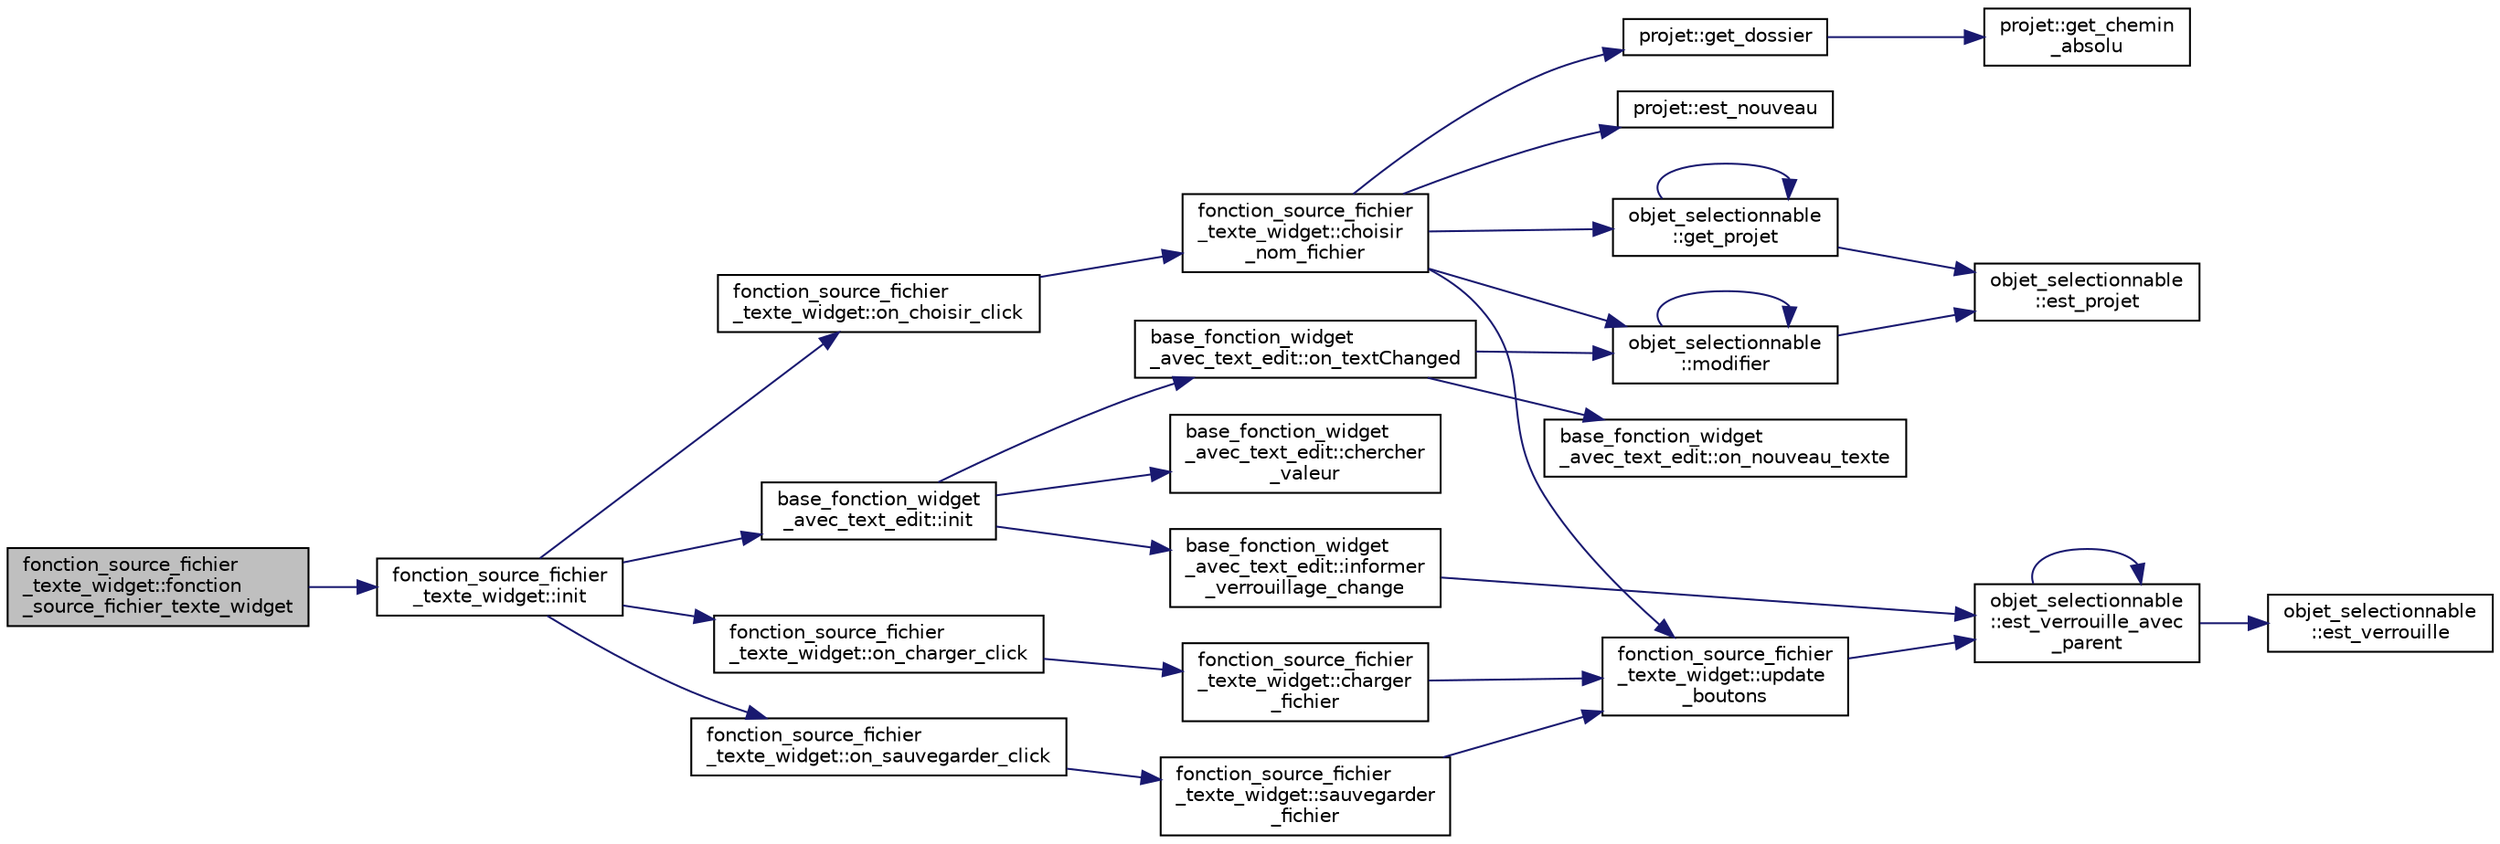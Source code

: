 digraph "fonction_source_fichier_texte_widget::fonction_source_fichier_texte_widget"
{
  edge [fontname="Helvetica",fontsize="10",labelfontname="Helvetica",labelfontsize="10"];
  node [fontname="Helvetica",fontsize="10",shape=record];
  rankdir="LR";
  Node0 [label="fonction_source_fichier\l_texte_widget::fonction\l_source_fichier_texte_widget",height=0.2,width=0.4,color="black", fillcolor="grey75", style="filled", fontcolor="black"];
  Node0 -> Node1 [color="midnightblue",fontsize="10",style="solid",fontname="Helvetica"];
  Node1 [label="fonction_source_fichier\l_texte_widget::init",height=0.2,width=0.4,color="black", fillcolor="white", style="filled",URL="$classfonction__source__fichier__texte__widget.html#a387aee04904dec8becf37141b9dfdedc",tooltip="Initialise le composant. "];
  Node1 -> Node2 [color="midnightblue",fontsize="10",style="solid",fontname="Helvetica"];
  Node2 [label="fonction_source_fichier\l_texte_widget::on_choisir_click",height=0.2,width=0.4,color="black", fillcolor="white", style="filled",URL="$classfonction__source__fichier__texte__widget.html#ae9eb9f28d8e3d04b775d6e6762624b45",tooltip="Fonction appelée lors d&#39;une demande de choix de nom de fichier. "];
  Node2 -> Node3 [color="midnightblue",fontsize="10",style="solid",fontname="Helvetica"];
  Node3 [label="fonction_source_fichier\l_texte_widget::choisir\l_nom_fichier",height=0.2,width=0.4,color="black", fillcolor="white", style="filled",URL="$classfonction__source__fichier__texte__widget.html#a36bc7e33b5f848d625eff183456aa040",tooltip="Choisi un nom de fichier. "];
  Node3 -> Node4 [color="midnightblue",fontsize="10",style="solid",fontname="Helvetica"];
  Node4 [label="objet_selectionnable\l::get_projet",height=0.2,width=0.4,color="black", fillcolor="white", style="filled",URL="$classobjet__selectionnable.html#ab48a75e720955aebe27f720dfaa5e78e",tooltip="Retourne le projet contenant l&#39;objet sélectionnable. "];
  Node4 -> Node5 [color="midnightblue",fontsize="10",style="solid",fontname="Helvetica"];
  Node5 [label="objet_selectionnable\l::est_projet",height=0.2,width=0.4,color="black", fillcolor="white", style="filled",URL="$classobjet__selectionnable.html#a49ea1a29523e46f099896477a2b43eaa",tooltip="Indique si l&#39;objet est un projet. "];
  Node4 -> Node4 [color="midnightblue",fontsize="10",style="solid",fontname="Helvetica"];
  Node3 -> Node6 [color="midnightblue",fontsize="10",style="solid",fontname="Helvetica"];
  Node6 [label="projet::est_nouveau",height=0.2,width=0.4,color="black", fillcolor="white", style="filled",URL="$classprojet.html#a5ec26ee61a91af62a268bb85263d6a30",tooltip="Indique si le projet est nouveau. "];
  Node3 -> Node7 [color="midnightblue",fontsize="10",style="solid",fontname="Helvetica"];
  Node7 [label="projet::get_dossier",height=0.2,width=0.4,color="black", fillcolor="white", style="filled",URL="$classprojet.html#a090c95e58831875cf4e81928c1d75b7e",tooltip="Retourne le dossier du projet. "];
  Node7 -> Node8 [color="midnightblue",fontsize="10",style="solid",fontname="Helvetica"];
  Node8 [label="projet::get_chemin\l_absolu",height=0.2,width=0.4,color="black", fillcolor="white", style="filled",URL="$classprojet.html#aefa5df1c78bc74bedfa8c845524d9e3e",tooltip="Retourne le chemin absolu du fichier du projet. "];
  Node3 -> Node9 [color="midnightblue",fontsize="10",style="solid",fontname="Helvetica"];
  Node9 [label="fonction_source_fichier\l_texte_widget::update\l_boutons",height=0.2,width=0.4,color="black", fillcolor="white", style="filled",URL="$classfonction__source__fichier__texte__widget.html#a602f7386cba89d269efae599ad828106",tooltip="Met à jour l&#39;ensemble des boutons. "];
  Node9 -> Node10 [color="midnightblue",fontsize="10",style="solid",fontname="Helvetica"];
  Node10 [label="objet_selectionnable\l::est_verrouille_avec\l_parent",height=0.2,width=0.4,color="black", fillcolor="white", style="filled",URL="$classobjet__selectionnable.html#a001c4584a6430689f478544ec560fb7e",tooltip="Indique si l&#39;objet est verrouillé en considérant également ses parents. "];
  Node10 -> Node11 [color="midnightblue",fontsize="10",style="solid",fontname="Helvetica"];
  Node11 [label="objet_selectionnable\l::est_verrouille",height=0.2,width=0.4,color="black", fillcolor="white", style="filled",URL="$classobjet__selectionnable.html#ae9c29950b9e5b582338ac659ecc3e3d6",tooltip="Indique si l&#39;objet est vérrouillé, i.e. non éditable. "];
  Node10 -> Node10 [color="midnightblue",fontsize="10",style="solid",fontname="Helvetica"];
  Node3 -> Node12 [color="midnightblue",fontsize="10",style="solid",fontname="Helvetica"];
  Node12 [label="objet_selectionnable\l::modifier",height=0.2,width=0.4,color="black", fillcolor="white", style="filled",URL="$classobjet__selectionnable.html#a9f76b8e89231a79c3fc840af874bd868",tooltip="Modifie l&#39;objet. "];
  Node12 -> Node5 [color="midnightblue",fontsize="10",style="solid",fontname="Helvetica"];
  Node12 -> Node12 [color="midnightblue",fontsize="10",style="solid",fontname="Helvetica"];
  Node1 -> Node13 [color="midnightblue",fontsize="10",style="solid",fontname="Helvetica"];
  Node13 [label="fonction_source_fichier\l_texte_widget::on_charger_click",height=0.2,width=0.4,color="black", fillcolor="white", style="filled",URL="$classfonction__source__fichier__texte__widget.html#a6d3390ed9dfca654430f88192913f318",tooltip="Fonction appelée lors d&#39;une demande de chargement du fichier. "];
  Node13 -> Node14 [color="midnightblue",fontsize="10",style="solid",fontname="Helvetica"];
  Node14 [label="fonction_source_fichier\l_texte_widget::charger\l_fichier",height=0.2,width=0.4,color="black", fillcolor="white", style="filled",URL="$classfonction__source__fichier__texte__widget.html#a0e3fd3e05dd0e88b743b969d968f7228",tooltip="Charge le fichier. "];
  Node14 -> Node9 [color="midnightblue",fontsize="10",style="solid",fontname="Helvetica"];
  Node1 -> Node15 [color="midnightblue",fontsize="10",style="solid",fontname="Helvetica"];
  Node15 [label="fonction_source_fichier\l_texte_widget::on_sauvegarder_click",height=0.2,width=0.4,color="black", fillcolor="white", style="filled",URL="$classfonction__source__fichier__texte__widget.html#a4e6d1e63ec506b7ce9dcefd408c878a1",tooltip="Fonction appelée lors d&#39;une demande de sauvegarde du texte. "];
  Node15 -> Node16 [color="midnightblue",fontsize="10",style="solid",fontname="Helvetica"];
  Node16 [label="fonction_source_fichier\l_texte_widget::sauvegarder\l_fichier",height=0.2,width=0.4,color="black", fillcolor="white", style="filled",URL="$classfonction__source__fichier__texte__widget.html#ac03623437475cb5862891bf0b027df04",tooltip="Sauvegarde le texte dans le fichier. "];
  Node16 -> Node9 [color="midnightblue",fontsize="10",style="solid",fontname="Helvetica"];
  Node1 -> Node17 [color="midnightblue",fontsize="10",style="solid",fontname="Helvetica"];
  Node17 [label="base_fonction_widget\l_avec_text_edit::init",height=0.2,width=0.4,color="black", fillcolor="white", style="filled",URL="$classbase__fonction__widget__avec__text__edit.html#aa7a884560002185ed7aa73148ce67c73",tooltip="Initialise le widget. "];
  Node17 -> Node18 [color="midnightblue",fontsize="10",style="solid",fontname="Helvetica"];
  Node18 [label="base_fonction_widget\l_avec_text_edit::chercher\l_valeur",height=0.2,width=0.4,color="black", fillcolor="white", style="filled",URL="$classbase__fonction__widget__avec__text__edit.html#a6e78aad401933c6347db01a898ddd916",tooltip="Fonction virtuelle pure retournant la valeur de la fonction associée. "];
  Node17 -> Node19 [color="midnightblue",fontsize="10",style="solid",fontname="Helvetica"];
  Node19 [label="base_fonction_widget\l_avec_text_edit::on_textChanged",height=0.2,width=0.4,color="black", fillcolor="white", style="filled",URL="$classbase__fonction__widget__avec__text__edit.html#a520b4bb9206bef484c4741223762d70f",tooltip="Fonction appelée lorsque le texte change. "];
  Node19 -> Node20 [color="midnightblue",fontsize="10",style="solid",fontname="Helvetica"];
  Node20 [label="base_fonction_widget\l_avec_text_edit::on_nouveau_texte",height=0.2,width=0.4,color="black", fillcolor="white", style="filled",URL="$classbase__fonction__widget__avec__text__edit.html#a37f2f6960df0c557e0bcec3d19faa78a",tooltip="Fonction virtuelle pure appelée lorsque le texte est modifié. "];
  Node19 -> Node12 [color="midnightblue",fontsize="10",style="solid",fontname="Helvetica"];
  Node17 -> Node21 [color="midnightblue",fontsize="10",style="solid",fontname="Helvetica"];
  Node21 [label="base_fonction_widget\l_avec_text_edit::informer\l_verrouillage_change",height=0.2,width=0.4,color="black", fillcolor="white", style="filled",URL="$classbase__fonction__widget__avec__text__edit.html#ab0e37417e61a7445e1d506b130073815",tooltip="Fonction appelée lorsque le verrouillage de la fonction associée est modifié. "];
  Node21 -> Node10 [color="midnightblue",fontsize="10",style="solid",fontname="Helvetica"];
}
